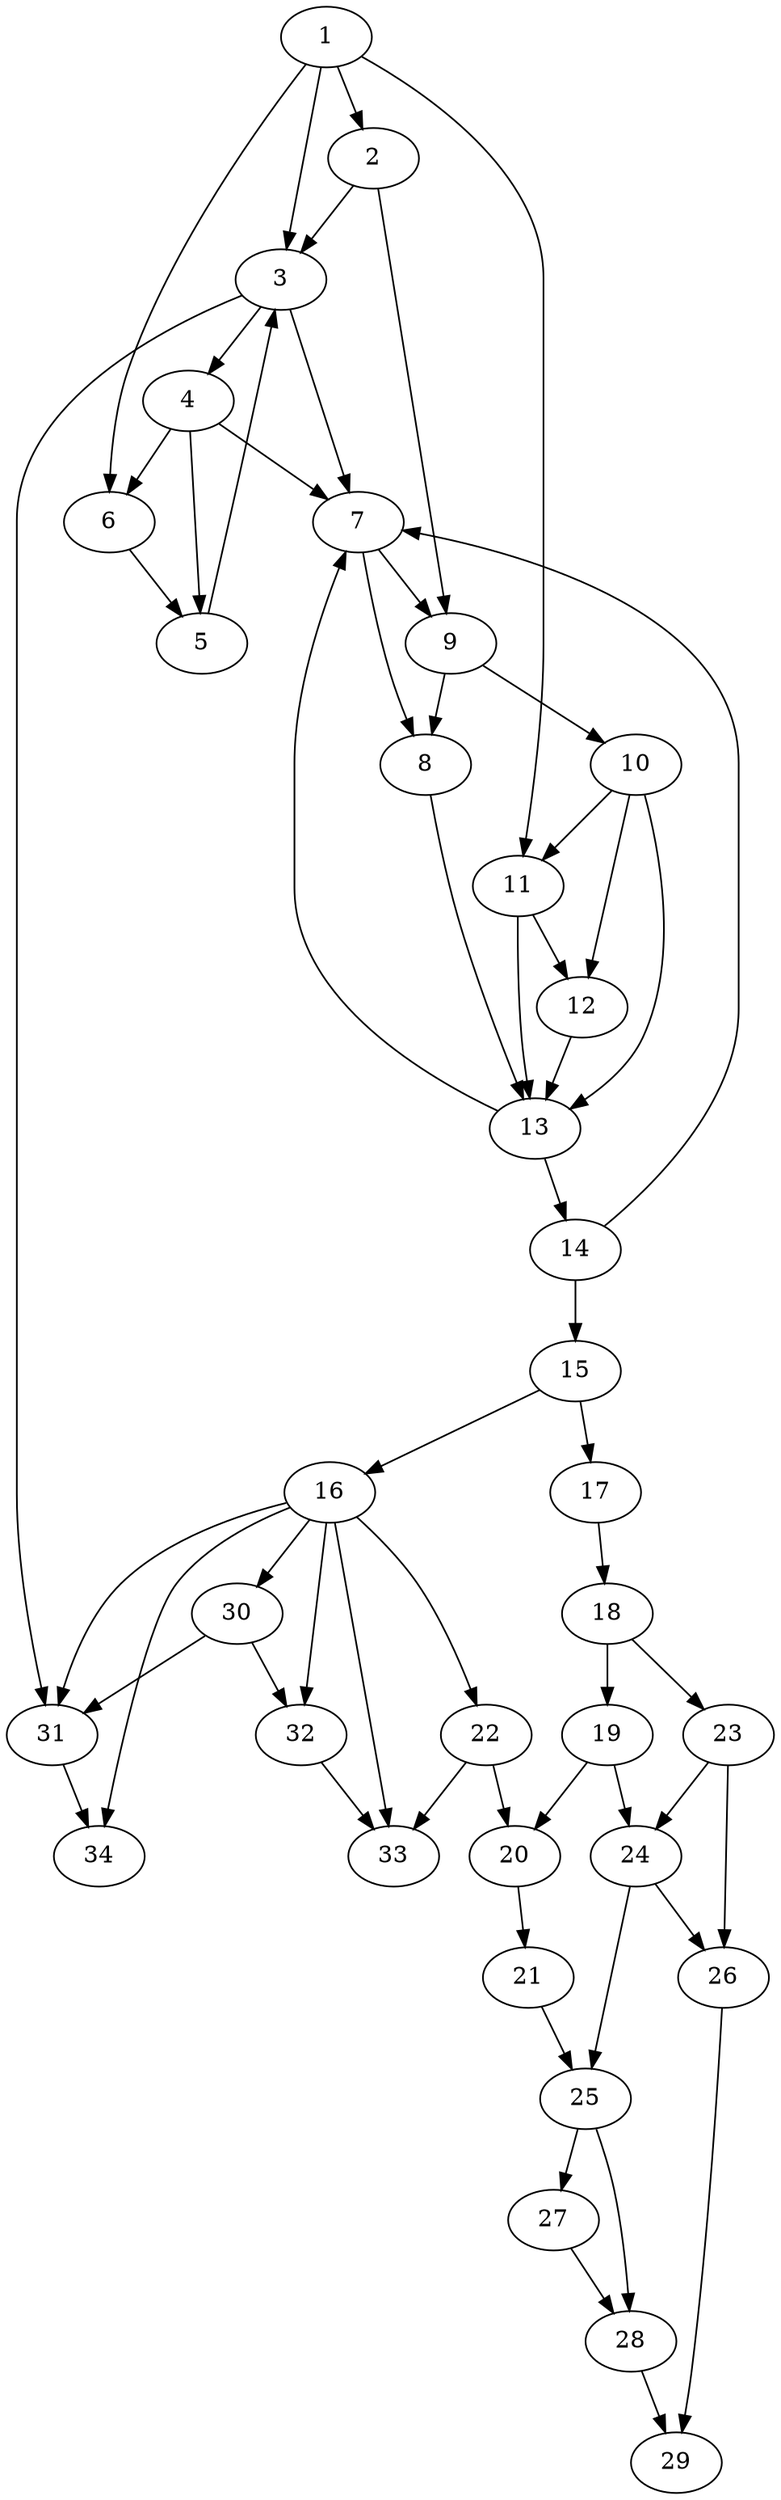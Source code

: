 digraph G {
0[label=1];
1[label=2];
2[label=3];
3[label=4];
4[label=5];
5[label=6];
6[label=7];
7[label=8];
8[label=9];
9[label=10];
10[label=11];
11[label=12];
12[label=13];
13[label=14];
14[label=15];
15[label=16];
16[label=17];
17[label=18];
18[label=19];
19[label=20];
20[label=21];
21[label=22];
22[label=23];
23[label=24];
24[label=25];
25[label=26];
26[label=27];
27[label=28];
28[label=29];
29[label=30];
30[label=31];
31[label=32];
32[label=33];
33[label=34];
0->1 ;
0->2 ;
0->5 ;
0->10 ;
1->2 ;
1->8 ;
2->3 ;
2->6 ;
2->30 ;
3->4 ;
3->5 ;
3->6 ;
4->2 ;
5->4 ;
6->7 ;
6->8 ;
7->12 ;
8->7 ;
8->9 ;
9->10 ;
9->11 ;
9->12 ;
10->11 ;
10->12 ;
11->12 ;
12->6 ;
12->13 ;
13->6 ;
13->14 ;
14->15 ;
14->16 ;
15->21 ;
15->29 ;
15->30 ;
15->31 ;
15->32 ;
15->33 ;
16->17 ;
17->18 ;
17->22 ;
18->19 ;
18->23 ;
19->20 ;
20->24 ;
21->19 ;
21->32 ;
22->23 ;
22->25 ;
23->24 ;
23->25 ;
24->26 ;
24->27 ;
25->28 ;
26->27 ;
27->28 ;
29->30 ;
29->31 ;
30->33 ;
31->32 ;
}
